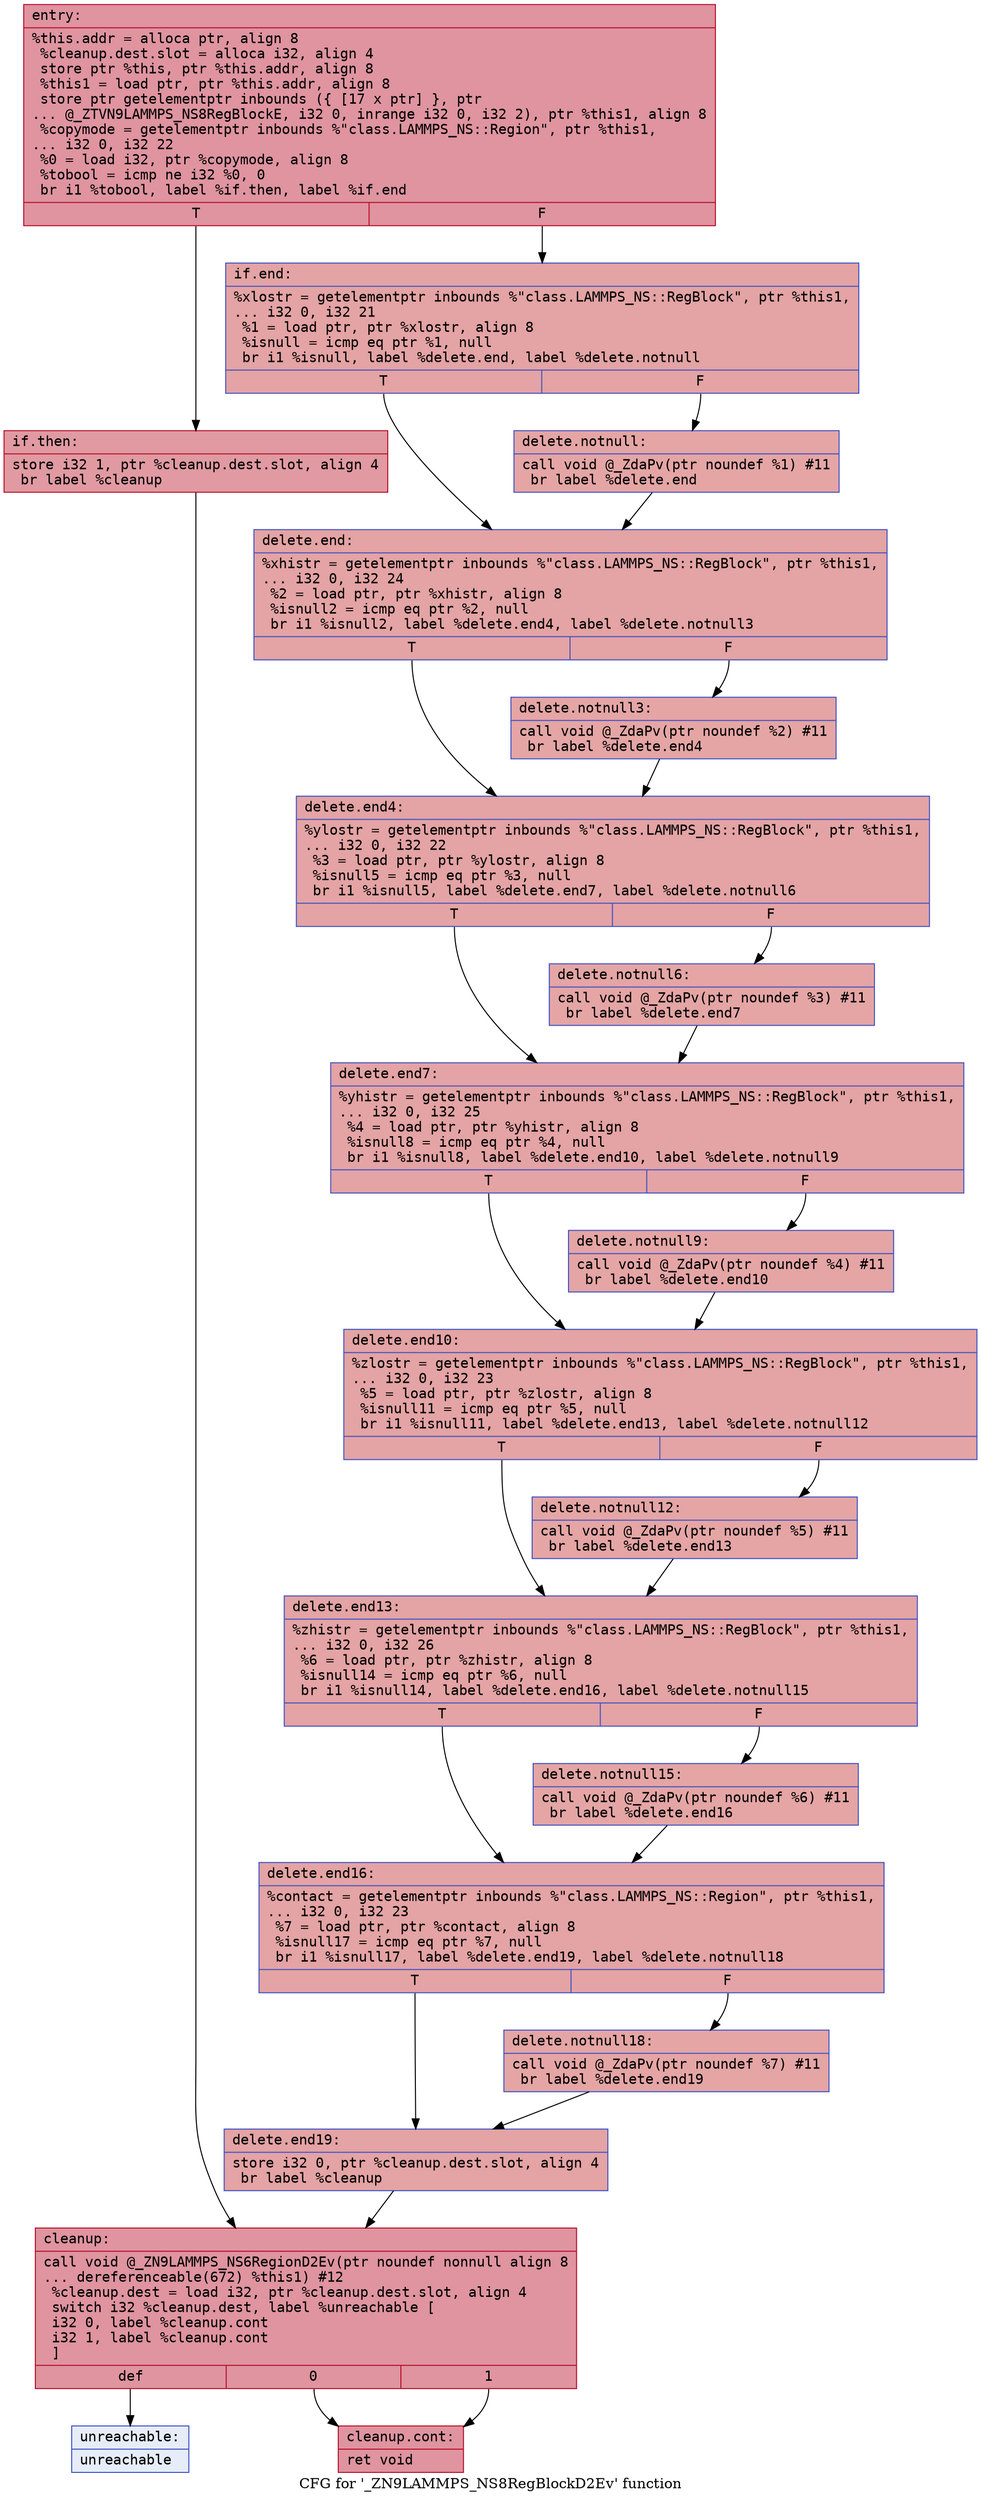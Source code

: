 digraph "CFG for '_ZN9LAMMPS_NS8RegBlockD2Ev' function" {
	label="CFG for '_ZN9LAMMPS_NS8RegBlockD2Ev' function";

	Node0x55e6d4fe46d0 [shape=record,color="#b70d28ff", style=filled, fillcolor="#b70d2870" fontname="Courier",label="{entry:\l|  %this.addr = alloca ptr, align 8\l  %cleanup.dest.slot = alloca i32, align 4\l  store ptr %this, ptr %this.addr, align 8\l  %this1 = load ptr, ptr %this.addr, align 8\l  store ptr getelementptr inbounds (\{ [17 x ptr] \}, ptr\l... @_ZTVN9LAMMPS_NS8RegBlockE, i32 0, inrange i32 0, i32 2), ptr %this1, align 8\l  %copymode = getelementptr inbounds %\"class.LAMMPS_NS::Region\", ptr %this1,\l... i32 0, i32 22\l  %0 = load i32, ptr %copymode, align 8\l  %tobool = icmp ne i32 %0, 0\l  br i1 %tobool, label %if.then, label %if.end\l|{<s0>T|<s1>F}}"];
	Node0x55e6d4fe46d0:s0 -> Node0x55e6d4fe4b90[tooltip="entry -> if.then\nProbability 62.50%" ];
	Node0x55e6d4fe46d0:s1 -> Node0x55e6d4fe4c00[tooltip="entry -> if.end\nProbability 37.50%" ];
	Node0x55e6d4fe4b90 [shape=record,color="#b70d28ff", style=filled, fillcolor="#bb1b2c70" fontname="Courier",label="{if.then:\l|  store i32 1, ptr %cleanup.dest.slot, align 4\l  br label %cleanup\l}"];
	Node0x55e6d4fe4b90 -> Node0x55e6d4fe4dc0[tooltip="if.then -> cleanup\nProbability 100.00%" ];
	Node0x55e6d4fe4c00 [shape=record,color="#3d50c3ff", style=filled, fillcolor="#c32e3170" fontname="Courier",label="{if.end:\l|  %xlostr = getelementptr inbounds %\"class.LAMMPS_NS::RegBlock\", ptr %this1,\l... i32 0, i32 21\l  %1 = load ptr, ptr %xlostr, align 8\l  %isnull = icmp eq ptr %1, null\l  br i1 %isnull, label %delete.end, label %delete.notnull\l|{<s0>T|<s1>F}}"];
	Node0x55e6d4fe4c00:s0 -> Node0x55e6d4fe5040[tooltip="if.end -> delete.end\nProbability 37.50%" ];
	Node0x55e6d4fe4c00:s1 -> Node0x55e6d4fe5230[tooltip="if.end -> delete.notnull\nProbability 62.50%" ];
	Node0x55e6d4fe5230 [shape=record,color="#3d50c3ff", style=filled, fillcolor="#c5333470" fontname="Courier",label="{delete.notnull:\l|  call void @_ZdaPv(ptr noundef %1) #11\l  br label %delete.end\l}"];
	Node0x55e6d4fe5230 -> Node0x55e6d4fe5040[tooltip="delete.notnull -> delete.end\nProbability 100.00%" ];
	Node0x55e6d4fe5040 [shape=record,color="#3d50c3ff", style=filled, fillcolor="#c32e3170" fontname="Courier",label="{delete.end:\l|  %xhistr = getelementptr inbounds %\"class.LAMMPS_NS::RegBlock\", ptr %this1,\l... i32 0, i32 24\l  %2 = load ptr, ptr %xhistr, align 8\l  %isnull2 = icmp eq ptr %2, null\l  br i1 %isnull2, label %delete.end4, label %delete.notnull3\l|{<s0>T|<s1>F}}"];
	Node0x55e6d4fe5040:s0 -> Node0x55e6d4fe56d0[tooltip="delete.end -> delete.end4\nProbability 37.50%" ];
	Node0x55e6d4fe5040:s1 -> Node0x55e6d4fe5750[tooltip="delete.end -> delete.notnull3\nProbability 62.50%" ];
	Node0x55e6d4fe5750 [shape=record,color="#3d50c3ff", style=filled, fillcolor="#c5333470" fontname="Courier",label="{delete.notnull3:\l|  call void @_ZdaPv(ptr noundef %2) #11\l  br label %delete.end4\l}"];
	Node0x55e6d4fe5750 -> Node0x55e6d4fe56d0[tooltip="delete.notnull3 -> delete.end4\nProbability 100.00%" ];
	Node0x55e6d4fe56d0 [shape=record,color="#3d50c3ff", style=filled, fillcolor="#c32e3170" fontname="Courier",label="{delete.end4:\l|  %ylostr = getelementptr inbounds %\"class.LAMMPS_NS::RegBlock\", ptr %this1,\l... i32 0, i32 22\l  %3 = load ptr, ptr %ylostr, align 8\l  %isnull5 = icmp eq ptr %3, null\l  br i1 %isnull5, label %delete.end7, label %delete.notnull6\l|{<s0>T|<s1>F}}"];
	Node0x55e6d4fe56d0:s0 -> Node0x55e6d4fe5ca0[tooltip="delete.end4 -> delete.end7\nProbability 37.50%" ];
	Node0x55e6d4fe56d0:s1 -> Node0x55e6d4fe5cf0[tooltip="delete.end4 -> delete.notnull6\nProbability 62.50%" ];
	Node0x55e6d4fe5cf0 [shape=record,color="#3d50c3ff", style=filled, fillcolor="#c5333470" fontname="Courier",label="{delete.notnull6:\l|  call void @_ZdaPv(ptr noundef %3) #11\l  br label %delete.end7\l}"];
	Node0x55e6d4fe5cf0 -> Node0x55e6d4fe5ca0[tooltip="delete.notnull6 -> delete.end7\nProbability 100.00%" ];
	Node0x55e6d4fe5ca0 [shape=record,color="#3d50c3ff", style=filled, fillcolor="#c32e3170" fontname="Courier",label="{delete.end7:\l|  %yhistr = getelementptr inbounds %\"class.LAMMPS_NS::RegBlock\", ptr %this1,\l... i32 0, i32 25\l  %4 = load ptr, ptr %yhistr, align 8\l  %isnull8 = icmp eq ptr %4, null\l  br i1 %isnull8, label %delete.end10, label %delete.notnull9\l|{<s0>T|<s1>F}}"];
	Node0x55e6d4fe5ca0:s0 -> Node0x55e6d4fe61e0[tooltip="delete.end7 -> delete.end10\nProbability 37.50%" ];
	Node0x55e6d4fe5ca0:s1 -> Node0x55e6d4fe5090[tooltip="delete.end7 -> delete.notnull9\nProbability 62.50%" ];
	Node0x55e6d4fe5090 [shape=record,color="#3d50c3ff", style=filled, fillcolor="#c5333470" fontname="Courier",label="{delete.notnull9:\l|  call void @_ZdaPv(ptr noundef %4) #11\l  br label %delete.end10\l}"];
	Node0x55e6d4fe5090 -> Node0x55e6d4fe61e0[tooltip="delete.notnull9 -> delete.end10\nProbability 100.00%" ];
	Node0x55e6d4fe61e0 [shape=record,color="#3d50c3ff", style=filled, fillcolor="#c32e3170" fontname="Courier",label="{delete.end10:\l|  %zlostr = getelementptr inbounds %\"class.LAMMPS_NS::RegBlock\", ptr %this1,\l... i32 0, i32 23\l  %5 = load ptr, ptr %zlostr, align 8\l  %isnull11 = icmp eq ptr %5, null\l  br i1 %isnull11, label %delete.end13, label %delete.notnull12\l|{<s0>T|<s1>F}}"];
	Node0x55e6d4fe61e0:s0 -> Node0x55e6d4fe6880[tooltip="delete.end10 -> delete.end13\nProbability 37.50%" ];
	Node0x55e6d4fe61e0:s1 -> Node0x55e6d4fe6930[tooltip="delete.end10 -> delete.notnull12\nProbability 62.50%" ];
	Node0x55e6d4fe6930 [shape=record,color="#3d50c3ff", style=filled, fillcolor="#c5333470" fontname="Courier",label="{delete.notnull12:\l|  call void @_ZdaPv(ptr noundef %5) #11\l  br label %delete.end13\l}"];
	Node0x55e6d4fe6930 -> Node0x55e6d4fe6880[tooltip="delete.notnull12 -> delete.end13\nProbability 100.00%" ];
	Node0x55e6d4fe6880 [shape=record,color="#3d50c3ff", style=filled, fillcolor="#c32e3170" fontname="Courier",label="{delete.end13:\l|  %zhistr = getelementptr inbounds %\"class.LAMMPS_NS::RegBlock\", ptr %this1,\l... i32 0, i32 26\l  %6 = load ptr, ptr %zhistr, align 8\l  %isnull14 = icmp eq ptr %6, null\l  br i1 %isnull14, label %delete.end16, label %delete.notnull15\l|{<s0>T|<s1>F}}"];
	Node0x55e6d4fe6880:s0 -> Node0x55e6d4fe6e00[tooltip="delete.end13 -> delete.end16\nProbability 37.50%" ];
	Node0x55e6d4fe6880:s1 -> Node0x55e6d4fe6e80[tooltip="delete.end13 -> delete.notnull15\nProbability 62.50%" ];
	Node0x55e6d4fe6e80 [shape=record,color="#3d50c3ff", style=filled, fillcolor="#c5333470" fontname="Courier",label="{delete.notnull15:\l|  call void @_ZdaPv(ptr noundef %6) #11\l  br label %delete.end16\l}"];
	Node0x55e6d4fe6e80 -> Node0x55e6d4fe6e00[tooltip="delete.notnull15 -> delete.end16\nProbability 100.00%" ];
	Node0x55e6d4fe6e00 [shape=record,color="#3d50c3ff", style=filled, fillcolor="#c32e3170" fontname="Courier",label="{delete.end16:\l|  %contact = getelementptr inbounds %\"class.LAMMPS_NS::Region\", ptr %this1,\l... i32 0, i32 23\l  %7 = load ptr, ptr %contact, align 8\l  %isnull17 = icmp eq ptr %7, null\l  br i1 %isnull17, label %delete.end19, label %delete.notnull18\l|{<s0>T|<s1>F}}"];
	Node0x55e6d4fe6e00:s0 -> Node0x55e6d4fe7350[tooltip="delete.end16 -> delete.end19\nProbability 37.50%" ];
	Node0x55e6d4fe6e00:s1 -> Node0x55e6d4fe73d0[tooltip="delete.end16 -> delete.notnull18\nProbability 62.50%" ];
	Node0x55e6d4fe73d0 [shape=record,color="#3d50c3ff", style=filled, fillcolor="#c5333470" fontname="Courier",label="{delete.notnull18:\l|  call void @_ZdaPv(ptr noundef %7) #11\l  br label %delete.end19\l}"];
	Node0x55e6d4fe73d0 -> Node0x55e6d4fe7350[tooltip="delete.notnull18 -> delete.end19\nProbability 100.00%" ];
	Node0x55e6d4fe7350 [shape=record,color="#3d50c3ff", style=filled, fillcolor="#c32e3170" fontname="Courier",label="{delete.end19:\l|  store i32 0, ptr %cleanup.dest.slot, align 4\l  br label %cleanup\l}"];
	Node0x55e6d4fe7350 -> Node0x55e6d4fe4dc0[tooltip="delete.end19 -> cleanup\nProbability 100.00%" ];
	Node0x55e6d4fe4dc0 [shape=record,color="#b70d28ff", style=filled, fillcolor="#b70d2870" fontname="Courier",label="{cleanup:\l|  call void @_ZN9LAMMPS_NS6RegionD2Ev(ptr noundef nonnull align 8\l... dereferenceable(672) %this1) #12\l  %cleanup.dest = load i32, ptr %cleanup.dest.slot, align 4\l  switch i32 %cleanup.dest, label %unreachable [\l    i32 0, label %cleanup.cont\l    i32 1, label %cleanup.cont\l  ]\l|{<s0>def|<s1>0|<s2>1}}"];
	Node0x55e6d4fe4dc0:s0 -> Node0x55e6d4fe7970[tooltip="cleanup -> unreachable\nProbability 0.00%" ];
	Node0x55e6d4fe4dc0:s1 -> Node0x55e6d4fe79c0[tooltip="cleanup -> cleanup.cont\nProbability 100.00%" ];
	Node0x55e6d4fe4dc0:s2 -> Node0x55e6d4fe79c0[tooltip="cleanup -> cleanup.cont\nProbability 100.00%" ];
	Node0x55e6d4fe79c0 [shape=record,color="#b70d28ff", style=filled, fillcolor="#b70d2870" fontname="Courier",label="{cleanup.cont:\l|  ret void\l}"];
	Node0x55e6d4fe7970 [shape=record,color="#3d50c3ff", style=filled, fillcolor="#c7d7f070" fontname="Courier",label="{unreachable:\l|  unreachable\l}"];
}
